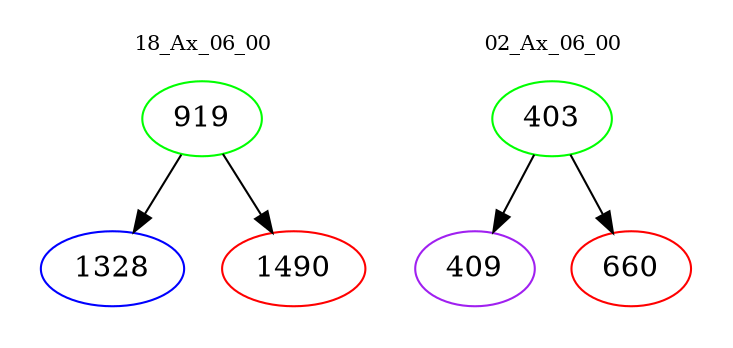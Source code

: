 digraph{
subgraph cluster_0 {
color = white
label = "18_Ax_06_00";
fontsize=10;
T0_919 [label="919", color="green"]
T0_919 -> T0_1328 [color="black"]
T0_1328 [label="1328", color="blue"]
T0_919 -> T0_1490 [color="black"]
T0_1490 [label="1490", color="red"]
}
subgraph cluster_1 {
color = white
label = "02_Ax_06_00";
fontsize=10;
T1_403 [label="403", color="green"]
T1_403 -> T1_409 [color="black"]
T1_409 [label="409", color="purple"]
T1_403 -> T1_660 [color="black"]
T1_660 [label="660", color="red"]
}
}
